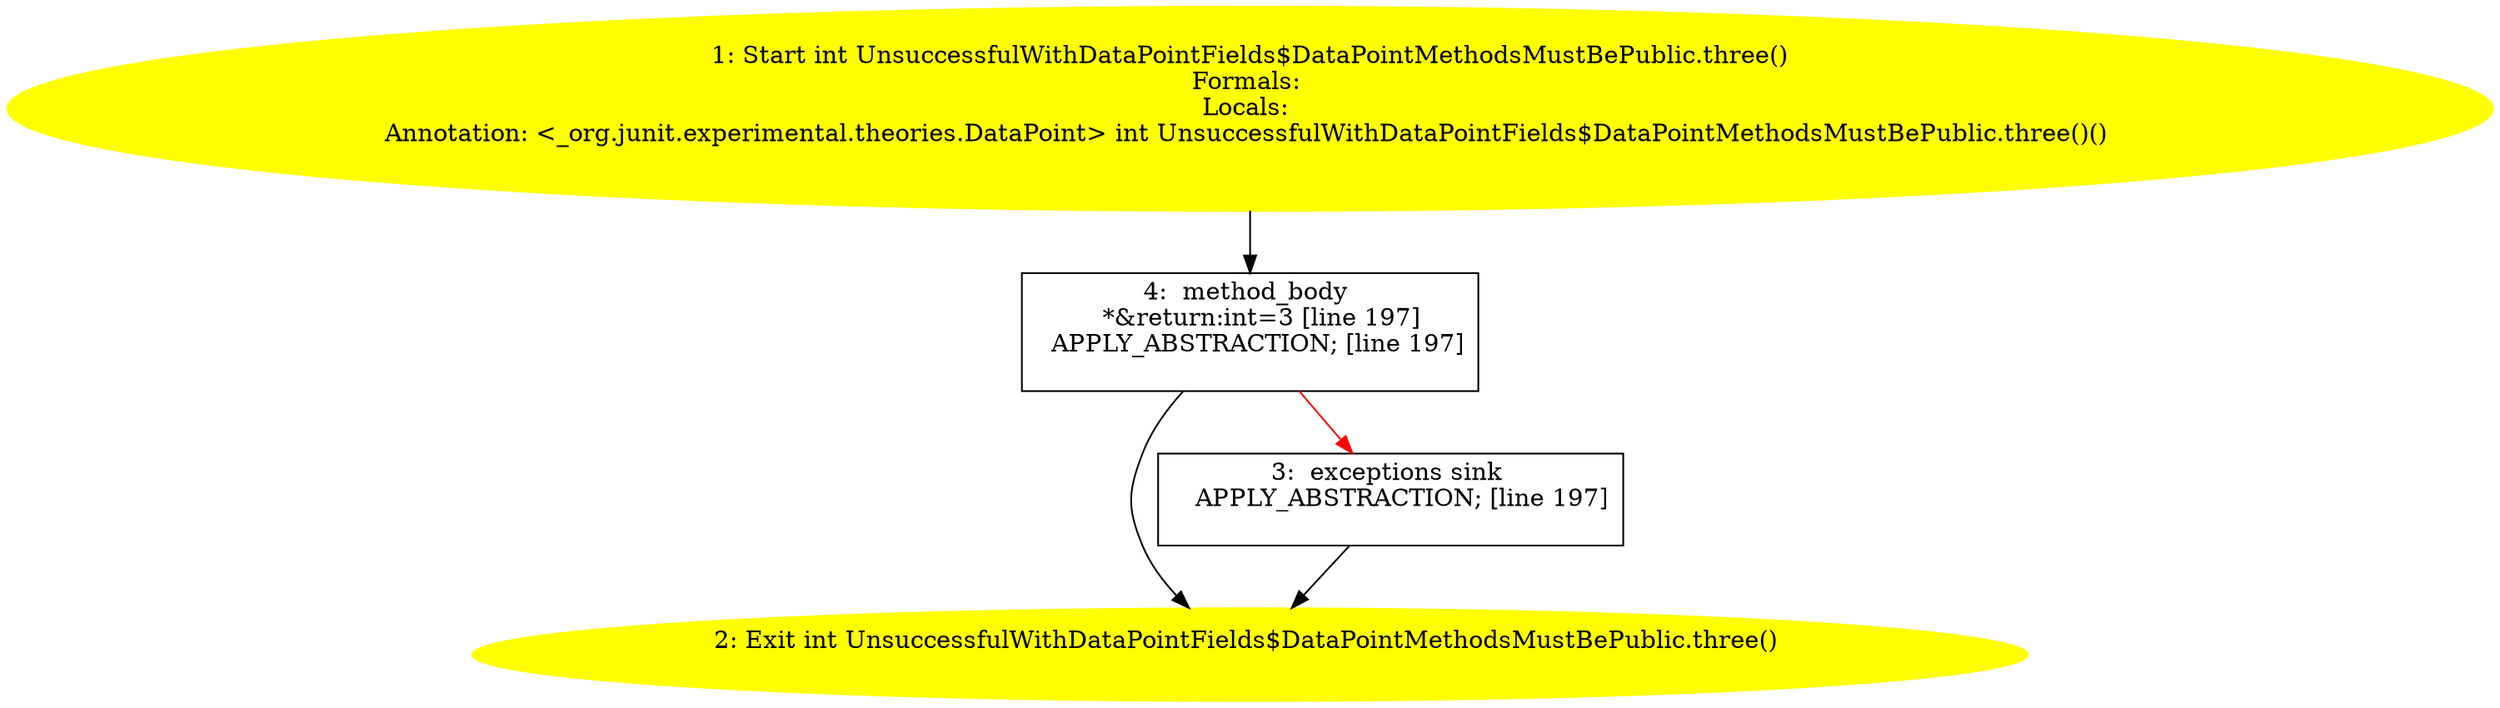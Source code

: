 /* @generated */
digraph cfg {
"org.junit.tests.experimental.theories.runner.UnsuccessfulWithDataPointFields$DataPointMethodsMustBeP.7d19d121b38c6159d87e8c712983824a_1" [label="1: Start int UnsuccessfulWithDataPointFields$DataPointMethodsMustBePublic.three()\nFormals: \nLocals: \nAnnotation: <_org.junit.experimental.theories.DataPoint> int UnsuccessfulWithDataPointFields$DataPointMethodsMustBePublic.three()() \n  " color=yellow style=filled]
	

	 "org.junit.tests.experimental.theories.runner.UnsuccessfulWithDataPointFields$DataPointMethodsMustBeP.7d19d121b38c6159d87e8c712983824a_1" -> "org.junit.tests.experimental.theories.runner.UnsuccessfulWithDataPointFields$DataPointMethodsMustBeP.7d19d121b38c6159d87e8c712983824a_4" ;
"org.junit.tests.experimental.theories.runner.UnsuccessfulWithDataPointFields$DataPointMethodsMustBeP.7d19d121b38c6159d87e8c712983824a_2" [label="2: Exit int UnsuccessfulWithDataPointFields$DataPointMethodsMustBePublic.three() \n  " color=yellow style=filled]
	

"org.junit.tests.experimental.theories.runner.UnsuccessfulWithDataPointFields$DataPointMethodsMustBeP.7d19d121b38c6159d87e8c712983824a_3" [label="3:  exceptions sink \n   APPLY_ABSTRACTION; [line 197]\n " shape="box"]
	

	 "org.junit.tests.experimental.theories.runner.UnsuccessfulWithDataPointFields$DataPointMethodsMustBeP.7d19d121b38c6159d87e8c712983824a_3" -> "org.junit.tests.experimental.theories.runner.UnsuccessfulWithDataPointFields$DataPointMethodsMustBeP.7d19d121b38c6159d87e8c712983824a_2" ;
"org.junit.tests.experimental.theories.runner.UnsuccessfulWithDataPointFields$DataPointMethodsMustBeP.7d19d121b38c6159d87e8c712983824a_4" [label="4:  method_body \n   *&return:int=3 [line 197]\n  APPLY_ABSTRACTION; [line 197]\n " shape="box"]
	

	 "org.junit.tests.experimental.theories.runner.UnsuccessfulWithDataPointFields$DataPointMethodsMustBeP.7d19d121b38c6159d87e8c712983824a_4" -> "org.junit.tests.experimental.theories.runner.UnsuccessfulWithDataPointFields$DataPointMethodsMustBeP.7d19d121b38c6159d87e8c712983824a_2" ;
	 "org.junit.tests.experimental.theories.runner.UnsuccessfulWithDataPointFields$DataPointMethodsMustBeP.7d19d121b38c6159d87e8c712983824a_4" -> "org.junit.tests.experimental.theories.runner.UnsuccessfulWithDataPointFields$DataPointMethodsMustBeP.7d19d121b38c6159d87e8c712983824a_3" [color="red" ];
}
